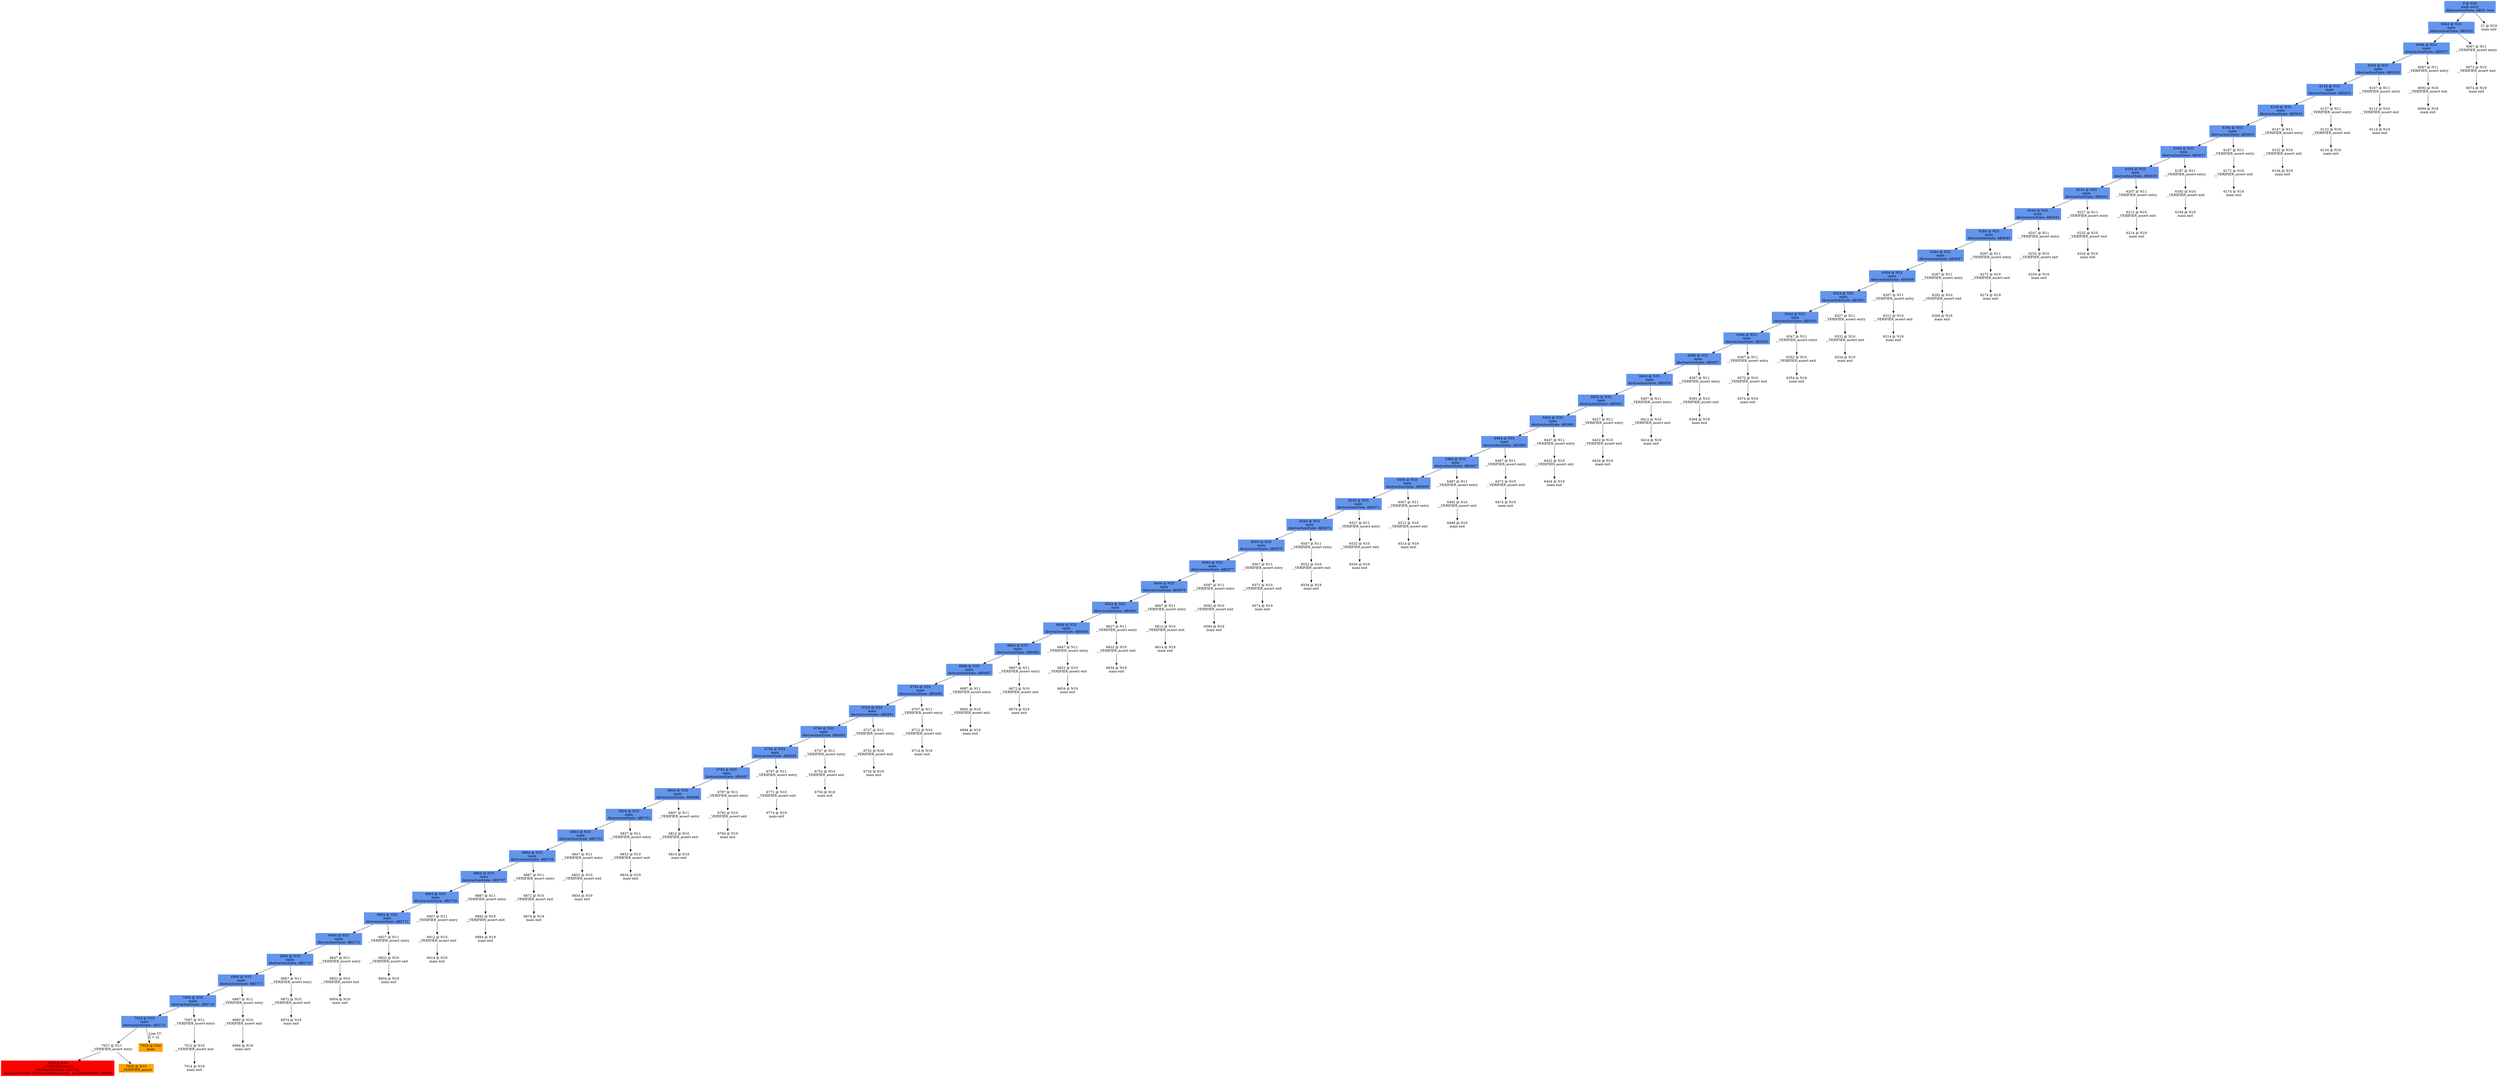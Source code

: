 digraph ARG {
node [style="filled" shape="box" color="white"]
0 [fillcolor="cornflowerblue" label="0 @ N20\nmain entry\nAbstractionState: ABS0: true\n" id="0"]
6064 [fillcolor="cornflowerblue" label="6064 @ N33\nmain\nAbstractionState: ABS625\n" id="6064"]
6084 [fillcolor="cornflowerblue" label="6084 @ N33\nmain\nAbstractionState: ABS627\n" id="6084"]
6104 [fillcolor="cornflowerblue" label="6104 @ N33\nmain\nAbstractionState: ABS629\n" id="6104"]
6124 [fillcolor="cornflowerblue" label="6124 @ N33\nmain\nAbstractionState: ABS631\n" id="6124"]
6144 [fillcolor="cornflowerblue" label="6144 @ N33\nmain\nAbstractionState: ABS633\n" id="6144"]
6164 [fillcolor="cornflowerblue" label="6164 @ N33\nmain\nAbstractionState: ABS635\n" id="6164"]
6184 [fillcolor="cornflowerblue" label="6184 @ N33\nmain\nAbstractionState: ABS637\n" id="6184"]
6204 [fillcolor="cornflowerblue" label="6204 @ N33\nmain\nAbstractionState: ABS639\n" id="6204"]
6224 [fillcolor="cornflowerblue" label="6224 @ N33\nmain\nAbstractionState: ABS641\n" id="6224"]
6244 [fillcolor="cornflowerblue" label="6244 @ N33\nmain\nAbstractionState: ABS643\n" id="6244"]
6264 [fillcolor="cornflowerblue" label="6264 @ N33\nmain\nAbstractionState: ABS645\n" id="6264"]
6284 [fillcolor="cornflowerblue" label="6284 @ N33\nmain\nAbstractionState: ABS647\n" id="6284"]
6304 [fillcolor="cornflowerblue" label="6304 @ N33\nmain\nAbstractionState: ABS649\n" id="6304"]
6324 [fillcolor="cornflowerblue" label="6324 @ N33\nmain\nAbstractionState: ABS651\n" id="6324"]
6344 [fillcolor="cornflowerblue" label="6344 @ N33\nmain\nAbstractionState: ABS653\n" id="6344"]
6364 [fillcolor="cornflowerblue" label="6364 @ N33\nmain\nAbstractionState: ABS655\n" id="6364"]
6384 [fillcolor="cornflowerblue" label="6384 @ N33\nmain\nAbstractionState: ABS657\n" id="6384"]
6404 [fillcolor="cornflowerblue" label="6404 @ N33\nmain\nAbstractionState: ABS659\n" id="6404"]
6424 [fillcolor="cornflowerblue" label="6424 @ N33\nmain\nAbstractionState: ABS661\n" id="6424"]
6444 [fillcolor="cornflowerblue" label="6444 @ N33\nmain\nAbstractionState: ABS663\n" id="6444"]
6464 [fillcolor="cornflowerblue" label="6464 @ N33\nmain\nAbstractionState: ABS665\n" id="6464"]
6484 [fillcolor="cornflowerblue" label="6484 @ N33\nmain\nAbstractionState: ABS667\n" id="6484"]
6504 [fillcolor="cornflowerblue" label="6504 @ N33\nmain\nAbstractionState: ABS669\n" id="6504"]
6524 [fillcolor="cornflowerblue" label="6524 @ N33\nmain\nAbstractionState: ABS671\n" id="6524"]
6544 [fillcolor="cornflowerblue" label="6544 @ N33\nmain\nAbstractionState: ABS673\n" id="6544"]
6564 [fillcolor="cornflowerblue" label="6564 @ N33\nmain\nAbstractionState: ABS675\n" id="6564"]
6584 [fillcolor="cornflowerblue" label="6584 @ N33\nmain\nAbstractionState: ABS677\n" id="6584"]
6604 [fillcolor="cornflowerblue" label="6604 @ N33\nmain\nAbstractionState: ABS679\n" id="6604"]
6624 [fillcolor="cornflowerblue" label="6624 @ N33\nmain\nAbstractionState: ABS681\n" id="6624"]
6644 [fillcolor="cornflowerblue" label="6644 @ N33\nmain\nAbstractionState: ABS683\n" id="6644"]
6664 [fillcolor="cornflowerblue" label="6664 @ N33\nmain\nAbstractionState: ABS685\n" id="6664"]
6684 [fillcolor="cornflowerblue" label="6684 @ N33\nmain\nAbstractionState: ABS687\n" id="6684"]
6704 [fillcolor="cornflowerblue" label="6704 @ N33\nmain\nAbstractionState: ABS689\n" id="6704"]
6724 [fillcolor="cornflowerblue" label="6724 @ N33\nmain\nAbstractionState: ABS691\n" id="6724"]
6744 [fillcolor="cornflowerblue" label="6744 @ N33\nmain\nAbstractionState: ABS693\n" id="6744"]
6764 [fillcolor="cornflowerblue" label="6764 @ N33\nmain\nAbstractionState: ABS695\n" id="6764"]
6784 [fillcolor="cornflowerblue" label="6784 @ N33\nmain\nAbstractionState: ABS697\n" id="6784"]
6804 [fillcolor="cornflowerblue" label="6804 @ N33\nmain\nAbstractionState: ABS699\n" id="6804"]
6824 [fillcolor="cornflowerblue" label="6824 @ N33\nmain\nAbstractionState: ABS701\n" id="6824"]
6844 [fillcolor="cornflowerblue" label="6844 @ N33\nmain\nAbstractionState: ABS703\n" id="6844"]
6864 [fillcolor="cornflowerblue" label="6864 @ N33\nmain\nAbstractionState: ABS705\n" id="6864"]
6884 [fillcolor="cornflowerblue" label="6884 @ N33\nmain\nAbstractionState: ABS707\n" id="6884"]
6904 [fillcolor="cornflowerblue" label="6904 @ N33\nmain\nAbstractionState: ABS709\n" id="6904"]
6924 [fillcolor="cornflowerblue" label="6924 @ N33\nmain\nAbstractionState: ABS711\n" id="6924"]
6944 [fillcolor="cornflowerblue" label="6944 @ N33\nmain\nAbstractionState: ABS713\n" id="6944"]
6964 [fillcolor="cornflowerblue" label="6964 @ N33\nmain\nAbstractionState: ABS715\n" id="6964"]
6984 [fillcolor="cornflowerblue" label="6984 @ N33\nmain\nAbstractionState: ABS717\n" id="6984"]
7004 [fillcolor="cornflowerblue" label="7004 @ N33\nmain\nAbstractionState: ABS719\n" id="7004"]
7024 [fillcolor="cornflowerblue" label="7024 @ N33\nmain\nAbstractionState: ABS721\n" id="7024"]
7027 [label="7027 @ N11\n__VERIFIER_assert entry\n" id="7027"]
7032 [fillcolor="red" label="7032 @ N15\n__VERIFIER_assert\nAbstractionState: ABS722\n AutomatonState: ErrorLabelAutomaton: _predefinedState_ERROR\n" id="7032"]
7030 [fillcolor="orange" label="7030 @ N13\n__VERIFIER_assert\n" id="7030"]
7025 [fillcolor="orange" label="7025 @ N34\nmain\n" id="7025"]
7007 [label="7007 @ N11\n__VERIFIER_assert entry\n" id="7007"]
7012 [label="7012 @ N10\n__VERIFIER_assert exit\n" id="7012"]
7014 [label="7014 @ N19\nmain exit\n" id="7014"]
6987 [label="6987 @ N11\n__VERIFIER_assert entry\n" id="6987"]
6992 [label="6992 @ N10\n__VERIFIER_assert exit\n" id="6992"]
6994 [label="6994 @ N19\nmain exit\n" id="6994"]
6967 [label="6967 @ N11\n__VERIFIER_assert entry\n" id="6967"]
6972 [label="6972 @ N10\n__VERIFIER_assert exit\n" id="6972"]
6974 [label="6974 @ N19\nmain exit\n" id="6974"]
6947 [label="6947 @ N11\n__VERIFIER_assert entry\n" id="6947"]
6952 [label="6952 @ N10\n__VERIFIER_assert exit\n" id="6952"]
6954 [label="6954 @ N19\nmain exit\n" id="6954"]
6927 [label="6927 @ N11\n__VERIFIER_assert entry\n" id="6927"]
6932 [label="6932 @ N10\n__VERIFIER_assert exit\n" id="6932"]
6934 [label="6934 @ N19\nmain exit\n" id="6934"]
6907 [label="6907 @ N11\n__VERIFIER_assert entry\n" id="6907"]
6912 [label="6912 @ N10\n__VERIFIER_assert exit\n" id="6912"]
6914 [label="6914 @ N19\nmain exit\n" id="6914"]
6887 [label="6887 @ N11\n__VERIFIER_assert entry\n" id="6887"]
6892 [label="6892 @ N10\n__VERIFIER_assert exit\n" id="6892"]
6894 [label="6894 @ N19\nmain exit\n" id="6894"]
6867 [label="6867 @ N11\n__VERIFIER_assert entry\n" id="6867"]
6872 [label="6872 @ N10\n__VERIFIER_assert exit\n" id="6872"]
6874 [label="6874 @ N19\nmain exit\n" id="6874"]
6847 [label="6847 @ N11\n__VERIFIER_assert entry\n" id="6847"]
6852 [label="6852 @ N10\n__VERIFIER_assert exit\n" id="6852"]
6854 [label="6854 @ N19\nmain exit\n" id="6854"]
6827 [label="6827 @ N11\n__VERIFIER_assert entry\n" id="6827"]
6832 [label="6832 @ N10\n__VERIFIER_assert exit\n" id="6832"]
6834 [label="6834 @ N19\nmain exit\n" id="6834"]
6807 [label="6807 @ N11\n__VERIFIER_assert entry\n" id="6807"]
6812 [label="6812 @ N10\n__VERIFIER_assert exit\n" id="6812"]
6814 [label="6814 @ N19\nmain exit\n" id="6814"]
6787 [label="6787 @ N11\n__VERIFIER_assert entry\n" id="6787"]
6792 [label="6792 @ N10\n__VERIFIER_assert exit\n" id="6792"]
6794 [label="6794 @ N19\nmain exit\n" id="6794"]
6767 [label="6767 @ N11\n__VERIFIER_assert entry\n" id="6767"]
6772 [label="6772 @ N10\n__VERIFIER_assert exit\n" id="6772"]
6774 [label="6774 @ N19\nmain exit\n" id="6774"]
6747 [label="6747 @ N11\n__VERIFIER_assert entry\n" id="6747"]
6752 [label="6752 @ N10\n__VERIFIER_assert exit\n" id="6752"]
6754 [label="6754 @ N19\nmain exit\n" id="6754"]
6727 [label="6727 @ N11\n__VERIFIER_assert entry\n" id="6727"]
6732 [label="6732 @ N10\n__VERIFIER_assert exit\n" id="6732"]
6734 [label="6734 @ N19\nmain exit\n" id="6734"]
6707 [label="6707 @ N11\n__VERIFIER_assert entry\n" id="6707"]
6712 [label="6712 @ N10\n__VERIFIER_assert exit\n" id="6712"]
6714 [label="6714 @ N19\nmain exit\n" id="6714"]
6687 [label="6687 @ N11\n__VERIFIER_assert entry\n" id="6687"]
6692 [label="6692 @ N10\n__VERIFIER_assert exit\n" id="6692"]
6694 [label="6694 @ N19\nmain exit\n" id="6694"]
6667 [label="6667 @ N11\n__VERIFIER_assert entry\n" id="6667"]
6672 [label="6672 @ N10\n__VERIFIER_assert exit\n" id="6672"]
6674 [label="6674 @ N19\nmain exit\n" id="6674"]
6647 [label="6647 @ N11\n__VERIFIER_assert entry\n" id="6647"]
6652 [label="6652 @ N10\n__VERIFIER_assert exit\n" id="6652"]
6654 [label="6654 @ N19\nmain exit\n" id="6654"]
6627 [label="6627 @ N11\n__VERIFIER_assert entry\n" id="6627"]
6632 [label="6632 @ N10\n__VERIFIER_assert exit\n" id="6632"]
6634 [label="6634 @ N19\nmain exit\n" id="6634"]
6607 [label="6607 @ N11\n__VERIFIER_assert entry\n" id="6607"]
6612 [label="6612 @ N10\n__VERIFIER_assert exit\n" id="6612"]
6614 [label="6614 @ N19\nmain exit\n" id="6614"]
6587 [label="6587 @ N11\n__VERIFIER_assert entry\n" id="6587"]
6592 [label="6592 @ N10\n__VERIFIER_assert exit\n" id="6592"]
6594 [label="6594 @ N19\nmain exit\n" id="6594"]
6567 [label="6567 @ N11\n__VERIFIER_assert entry\n" id="6567"]
6572 [label="6572 @ N10\n__VERIFIER_assert exit\n" id="6572"]
6574 [label="6574 @ N19\nmain exit\n" id="6574"]
6547 [label="6547 @ N11\n__VERIFIER_assert entry\n" id="6547"]
6552 [label="6552 @ N10\n__VERIFIER_assert exit\n" id="6552"]
6554 [label="6554 @ N19\nmain exit\n" id="6554"]
6527 [label="6527 @ N11\n__VERIFIER_assert entry\n" id="6527"]
6532 [label="6532 @ N10\n__VERIFIER_assert exit\n" id="6532"]
6534 [label="6534 @ N19\nmain exit\n" id="6534"]
6507 [label="6507 @ N11\n__VERIFIER_assert entry\n" id="6507"]
6512 [label="6512 @ N10\n__VERIFIER_assert exit\n" id="6512"]
6514 [label="6514 @ N19\nmain exit\n" id="6514"]
6487 [label="6487 @ N11\n__VERIFIER_assert entry\n" id="6487"]
6492 [label="6492 @ N10\n__VERIFIER_assert exit\n" id="6492"]
6494 [label="6494 @ N19\nmain exit\n" id="6494"]
6467 [label="6467 @ N11\n__VERIFIER_assert entry\n" id="6467"]
6472 [label="6472 @ N10\n__VERIFIER_assert exit\n" id="6472"]
6474 [label="6474 @ N19\nmain exit\n" id="6474"]
6447 [label="6447 @ N11\n__VERIFIER_assert entry\n" id="6447"]
6452 [label="6452 @ N10\n__VERIFIER_assert exit\n" id="6452"]
6454 [label="6454 @ N19\nmain exit\n" id="6454"]
6427 [label="6427 @ N11\n__VERIFIER_assert entry\n" id="6427"]
6432 [label="6432 @ N10\n__VERIFIER_assert exit\n" id="6432"]
6434 [label="6434 @ N19\nmain exit\n" id="6434"]
6407 [label="6407 @ N11\n__VERIFIER_assert entry\n" id="6407"]
6412 [label="6412 @ N10\n__VERIFIER_assert exit\n" id="6412"]
6414 [label="6414 @ N19\nmain exit\n" id="6414"]
6387 [label="6387 @ N11\n__VERIFIER_assert entry\n" id="6387"]
6392 [label="6392 @ N10\n__VERIFIER_assert exit\n" id="6392"]
6394 [label="6394 @ N19\nmain exit\n" id="6394"]
6367 [label="6367 @ N11\n__VERIFIER_assert entry\n" id="6367"]
6372 [label="6372 @ N10\n__VERIFIER_assert exit\n" id="6372"]
6374 [label="6374 @ N19\nmain exit\n" id="6374"]
6347 [label="6347 @ N11\n__VERIFIER_assert entry\n" id="6347"]
6352 [label="6352 @ N10\n__VERIFIER_assert exit\n" id="6352"]
6354 [label="6354 @ N19\nmain exit\n" id="6354"]
6327 [label="6327 @ N11\n__VERIFIER_assert entry\n" id="6327"]
6332 [label="6332 @ N10\n__VERIFIER_assert exit\n" id="6332"]
6334 [label="6334 @ N19\nmain exit\n" id="6334"]
6307 [label="6307 @ N11\n__VERIFIER_assert entry\n" id="6307"]
6312 [label="6312 @ N10\n__VERIFIER_assert exit\n" id="6312"]
6314 [label="6314 @ N19\nmain exit\n" id="6314"]
6287 [label="6287 @ N11\n__VERIFIER_assert entry\n" id="6287"]
6292 [label="6292 @ N10\n__VERIFIER_assert exit\n" id="6292"]
6294 [label="6294 @ N19\nmain exit\n" id="6294"]
6267 [label="6267 @ N11\n__VERIFIER_assert entry\n" id="6267"]
6272 [label="6272 @ N10\n__VERIFIER_assert exit\n" id="6272"]
6274 [label="6274 @ N19\nmain exit\n" id="6274"]
6247 [label="6247 @ N11\n__VERIFIER_assert entry\n" id="6247"]
6252 [label="6252 @ N10\n__VERIFIER_assert exit\n" id="6252"]
6254 [label="6254 @ N19\nmain exit\n" id="6254"]
6227 [label="6227 @ N11\n__VERIFIER_assert entry\n" id="6227"]
6232 [label="6232 @ N10\n__VERIFIER_assert exit\n" id="6232"]
6234 [label="6234 @ N19\nmain exit\n" id="6234"]
6207 [label="6207 @ N11\n__VERIFIER_assert entry\n" id="6207"]
6212 [label="6212 @ N10\n__VERIFIER_assert exit\n" id="6212"]
6214 [label="6214 @ N19\nmain exit\n" id="6214"]
6187 [label="6187 @ N11\n__VERIFIER_assert entry\n" id="6187"]
6192 [label="6192 @ N10\n__VERIFIER_assert exit\n" id="6192"]
6194 [label="6194 @ N19\nmain exit\n" id="6194"]
6167 [label="6167 @ N11\n__VERIFIER_assert entry\n" id="6167"]
6172 [label="6172 @ N10\n__VERIFIER_assert exit\n" id="6172"]
6174 [label="6174 @ N19\nmain exit\n" id="6174"]
6147 [label="6147 @ N11\n__VERIFIER_assert entry\n" id="6147"]
6152 [label="6152 @ N10\n__VERIFIER_assert exit\n" id="6152"]
6154 [label="6154 @ N19\nmain exit\n" id="6154"]
6127 [label="6127 @ N11\n__VERIFIER_assert entry\n" id="6127"]
6132 [label="6132 @ N10\n__VERIFIER_assert exit\n" id="6132"]
6134 [label="6134 @ N19\nmain exit\n" id="6134"]
6107 [label="6107 @ N11\n__VERIFIER_assert entry\n" id="6107"]
6112 [label="6112 @ N10\n__VERIFIER_assert exit\n" id="6112"]
6114 [label="6114 @ N19\nmain exit\n" id="6114"]
6087 [label="6087 @ N11\n__VERIFIER_assert entry\n" id="6087"]
6092 [label="6092 @ N10\n__VERIFIER_assert exit\n" id="6092"]
6094 [label="6094 @ N19\nmain exit\n" id="6094"]
6067 [label="6067 @ N11\n__VERIFIER_assert entry\n" id="6067"]
6072 [label="6072 @ N10\n__VERIFIER_assert exit\n" id="6072"]
6074 [label="6074 @ N19\nmain exit\n" id="6074"]
21 [label="21 @ N19\nmain exit\n" id="21"]
0 -> 21 []
0 -> 6064 []
6064 -> 6067 []
6064 -> 6084 []
6084 -> 6087 []
6084 -> 6104 []
6104 -> 6107 []
6104 -> 6124 []
6124 -> 6127 []
6124 -> 6144 []
6144 -> 6147 []
6144 -> 6164 []
6164 -> 6167 []
6164 -> 6184 []
6184 -> 6187 []
6184 -> 6204 []
6204 -> 6207 []
6204 -> 6224 []
6224 -> 6227 []
6224 -> 6244 []
6244 -> 6247 []
6244 -> 6264 []
6264 -> 6267 []
6264 -> 6284 []
6284 -> 6287 []
6284 -> 6304 []
6304 -> 6307 []
6304 -> 6324 []
6324 -> 6327 []
6324 -> 6344 []
6344 -> 6347 []
6344 -> 6364 []
6364 -> 6367 []
6364 -> 6384 []
6384 -> 6387 []
6384 -> 6404 []
6404 -> 6407 []
6404 -> 6424 []
6424 -> 6427 []
6424 -> 6444 []
6444 -> 6447 []
6444 -> 6464 []
6464 -> 6467 []
6464 -> 6484 []
6484 -> 6487 []
6484 -> 6504 []
6504 -> 6507 []
6504 -> 6524 []
6524 -> 6527 []
6524 -> 6544 []
6544 -> 6547 []
6544 -> 6564 []
6564 -> 6567 []
6564 -> 6584 []
6584 -> 6587 []
6584 -> 6604 []
6604 -> 6607 []
6604 -> 6624 []
6624 -> 6627 []
6624 -> 6644 []
6644 -> 6647 []
6644 -> 6664 []
6664 -> 6667 []
6664 -> 6684 []
6684 -> 6687 []
6684 -> 6704 []
6704 -> 6707 []
6704 -> 6724 []
6724 -> 6727 []
6724 -> 6744 []
6744 -> 6747 []
6744 -> 6764 []
6764 -> 6767 []
6764 -> 6784 []
6784 -> 6787 []
6784 -> 6804 []
6804 -> 6807 []
6804 -> 6824 []
6824 -> 6827 []
6824 -> 6844 []
6844 -> 6847 []
6844 -> 6864 []
6864 -> 6867 []
6864 -> 6884 []
6884 -> 6887 []
6884 -> 6904 []
6904 -> 6907 []
6904 -> 6924 []
6924 -> 6927 []
6924 -> 6944 []
6944 -> 6947 []
6944 -> 6964 []
6964 -> 6967 []
6964 -> 6984 []
6984 -> 6987 []
6984 -> 7004 []
7004 -> 7007 []
7004 -> 7024 []
7024 -> 7025 [label="Line 37: \l[l < n]\l" id="7024 -> 7025"]
7024 -> 7027 []
7027 -> 7030 []
7027 -> 7032 []
7007 -> 7012 []
7012 -> 7014 []
6987 -> 6992 []
6992 -> 6994 []
6967 -> 6972 []
6972 -> 6974 []
6947 -> 6952 []
6952 -> 6954 []
6927 -> 6932 []
6932 -> 6934 []
6907 -> 6912 []
6912 -> 6914 []
6887 -> 6892 []
6892 -> 6894 []
6867 -> 6872 []
6872 -> 6874 []
6847 -> 6852 []
6852 -> 6854 []
6827 -> 6832 []
6832 -> 6834 []
6807 -> 6812 []
6812 -> 6814 []
6787 -> 6792 []
6792 -> 6794 []
6767 -> 6772 []
6772 -> 6774 []
6747 -> 6752 []
6752 -> 6754 []
6727 -> 6732 []
6732 -> 6734 []
6707 -> 6712 []
6712 -> 6714 []
6687 -> 6692 []
6692 -> 6694 []
6667 -> 6672 []
6672 -> 6674 []
6647 -> 6652 []
6652 -> 6654 []
6627 -> 6632 []
6632 -> 6634 []
6607 -> 6612 []
6612 -> 6614 []
6587 -> 6592 []
6592 -> 6594 []
6567 -> 6572 []
6572 -> 6574 []
6547 -> 6552 []
6552 -> 6554 []
6527 -> 6532 []
6532 -> 6534 []
6507 -> 6512 []
6512 -> 6514 []
6487 -> 6492 []
6492 -> 6494 []
6467 -> 6472 []
6472 -> 6474 []
6447 -> 6452 []
6452 -> 6454 []
6427 -> 6432 []
6432 -> 6434 []
6407 -> 6412 []
6412 -> 6414 []
6387 -> 6392 []
6392 -> 6394 []
6367 -> 6372 []
6372 -> 6374 []
6347 -> 6352 []
6352 -> 6354 []
6327 -> 6332 []
6332 -> 6334 []
6307 -> 6312 []
6312 -> 6314 []
6287 -> 6292 []
6292 -> 6294 []
6267 -> 6272 []
6272 -> 6274 []
6247 -> 6252 []
6252 -> 6254 []
6227 -> 6232 []
6232 -> 6234 []
6207 -> 6212 []
6212 -> 6214 []
6187 -> 6192 []
6192 -> 6194 []
6167 -> 6172 []
6172 -> 6174 []
6147 -> 6152 []
6152 -> 6154 []
6127 -> 6132 []
6132 -> 6134 []
6107 -> 6112 []
6112 -> 6114 []
6087 -> 6092 []
6092 -> 6094 []
6067 -> 6072 []
6072 -> 6074 []
}
